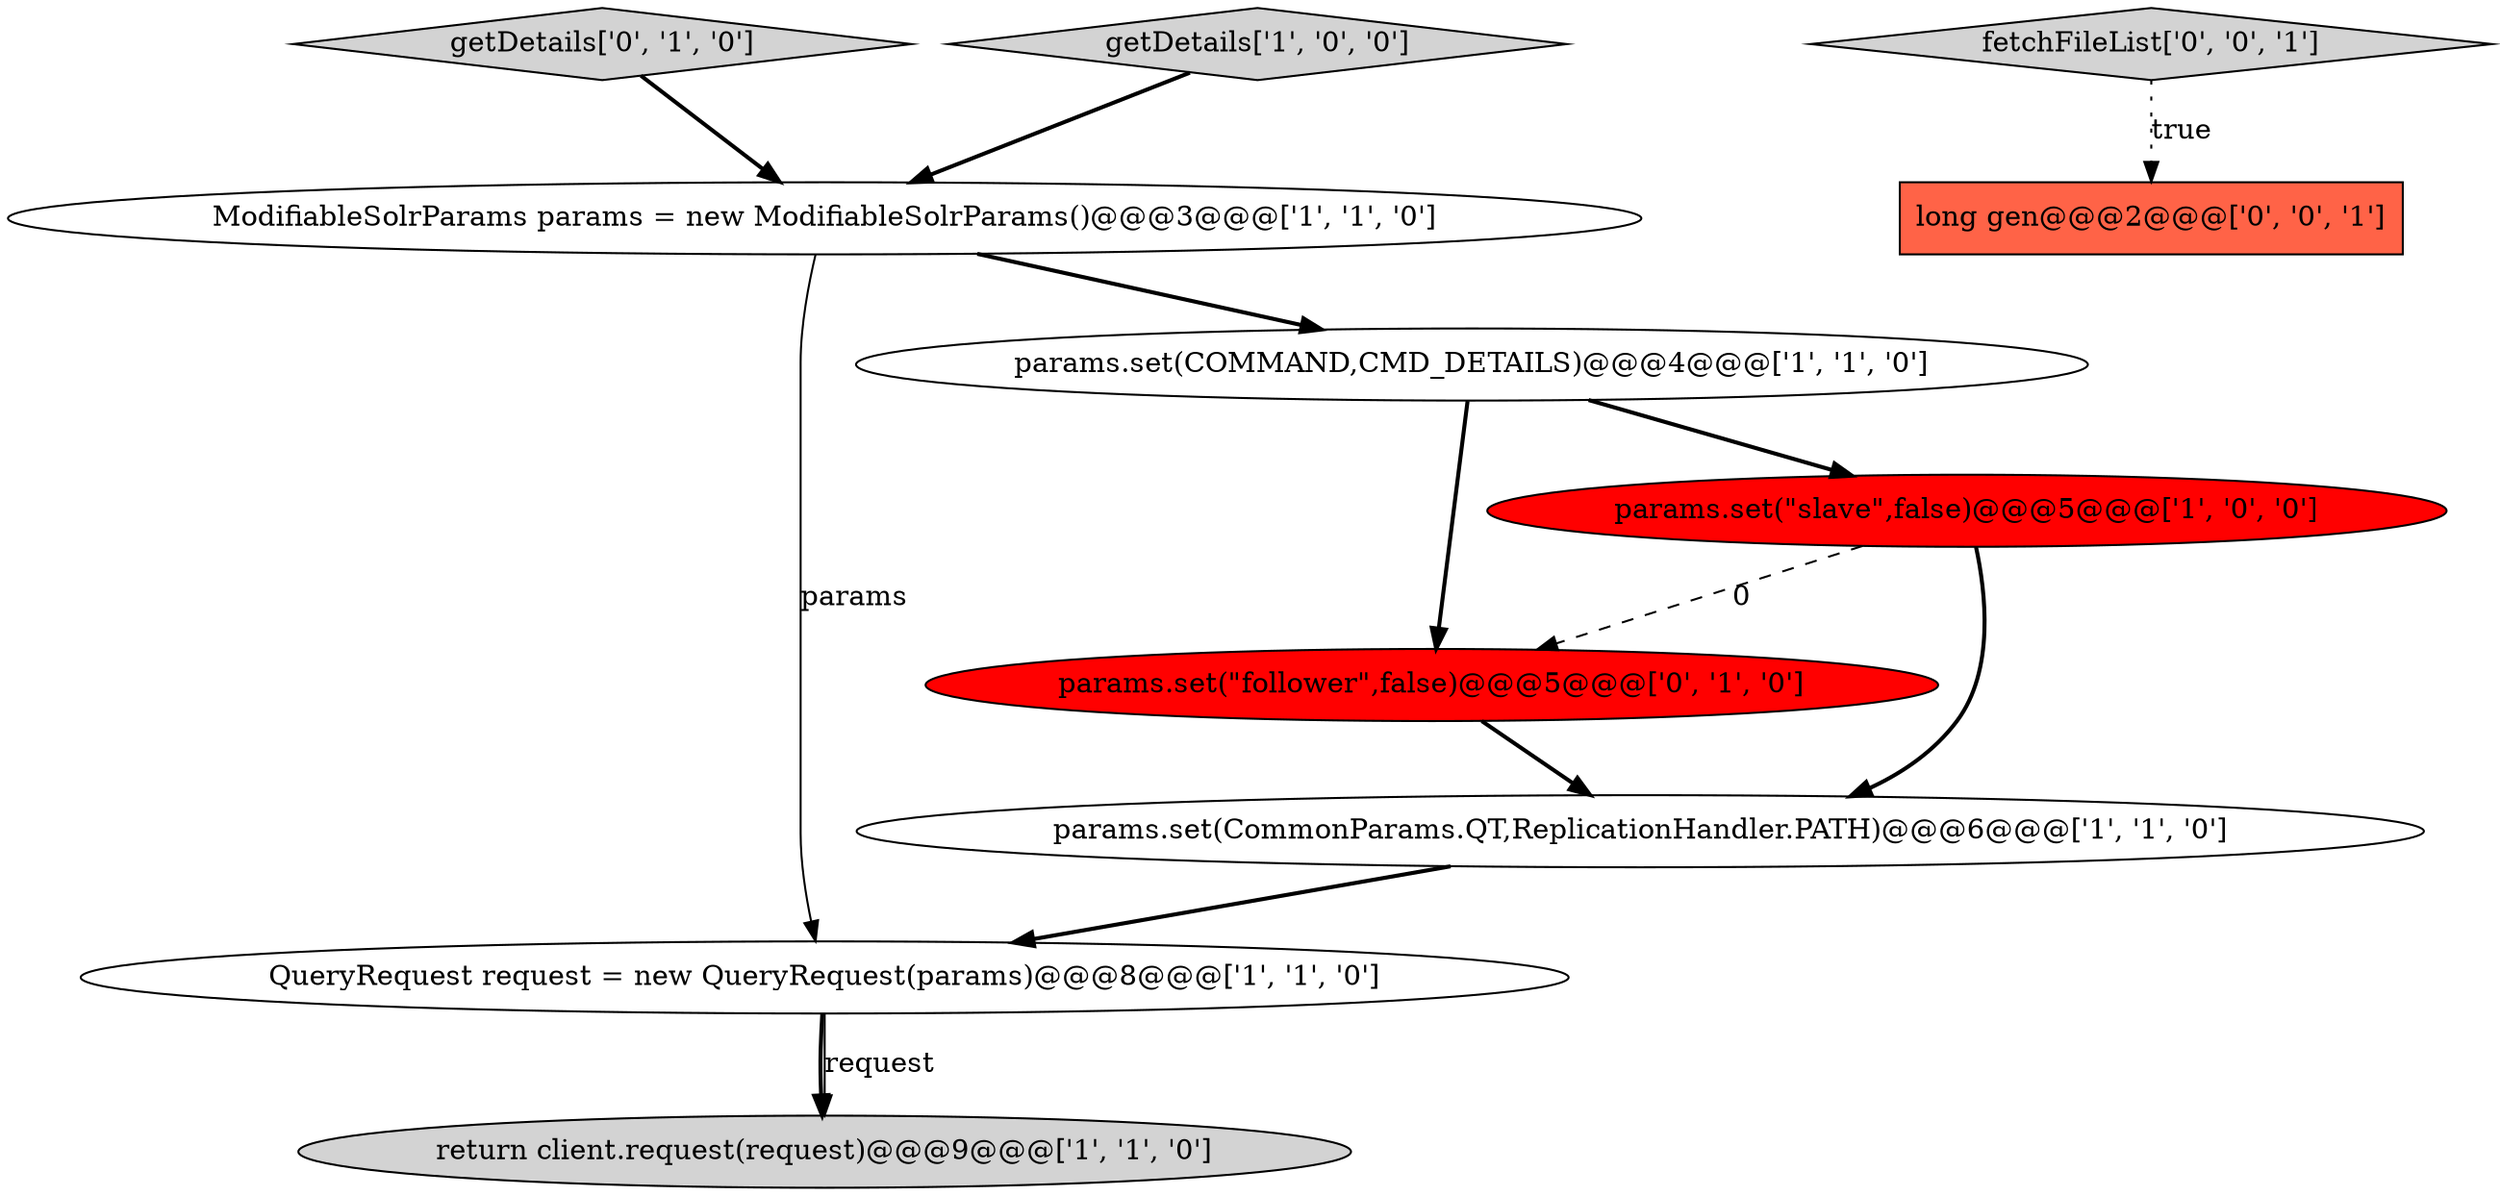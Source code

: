 digraph {
8 [style = filled, label = "params.set(\"follower\",false)@@@5@@@['0', '1', '0']", fillcolor = red, shape = ellipse image = "AAA1AAABBB2BBB"];
6 [style = filled, label = "params.set(\"slave\",false)@@@5@@@['1', '0', '0']", fillcolor = red, shape = ellipse image = "AAA1AAABBB1BBB"];
4 [style = filled, label = "ModifiableSolrParams params = new ModifiableSolrParams()@@@3@@@['1', '1', '0']", fillcolor = white, shape = ellipse image = "AAA0AAABBB1BBB"];
7 [style = filled, label = "getDetails['0', '1', '0']", fillcolor = lightgray, shape = diamond image = "AAA0AAABBB2BBB"];
10 [style = filled, label = "long gen@@@2@@@['0', '0', '1']", fillcolor = tomato, shape = box image = "AAA0AAABBB3BBB"];
5 [style = filled, label = "QueryRequest request = new QueryRequest(params)@@@8@@@['1', '1', '0']", fillcolor = white, shape = ellipse image = "AAA0AAABBB1BBB"];
2 [style = filled, label = "params.set(CommonParams.QT,ReplicationHandler.PATH)@@@6@@@['1', '1', '0']", fillcolor = white, shape = ellipse image = "AAA0AAABBB1BBB"];
1 [style = filled, label = "params.set(COMMAND,CMD_DETAILS)@@@4@@@['1', '1', '0']", fillcolor = white, shape = ellipse image = "AAA0AAABBB1BBB"];
0 [style = filled, label = "getDetails['1', '0', '0']", fillcolor = lightgray, shape = diamond image = "AAA0AAABBB1BBB"];
3 [style = filled, label = "return client.request(request)@@@9@@@['1', '1', '0']", fillcolor = lightgray, shape = ellipse image = "AAA0AAABBB1BBB"];
9 [style = filled, label = "fetchFileList['0', '0', '1']", fillcolor = lightgray, shape = diamond image = "AAA0AAABBB3BBB"];
5->3 [style = bold, label=""];
4->1 [style = bold, label=""];
6->8 [style = dashed, label="0"];
1->6 [style = bold, label=""];
4->5 [style = solid, label="params"];
1->8 [style = bold, label=""];
7->4 [style = bold, label=""];
8->2 [style = bold, label=""];
9->10 [style = dotted, label="true"];
0->4 [style = bold, label=""];
5->3 [style = solid, label="request"];
2->5 [style = bold, label=""];
6->2 [style = bold, label=""];
}
